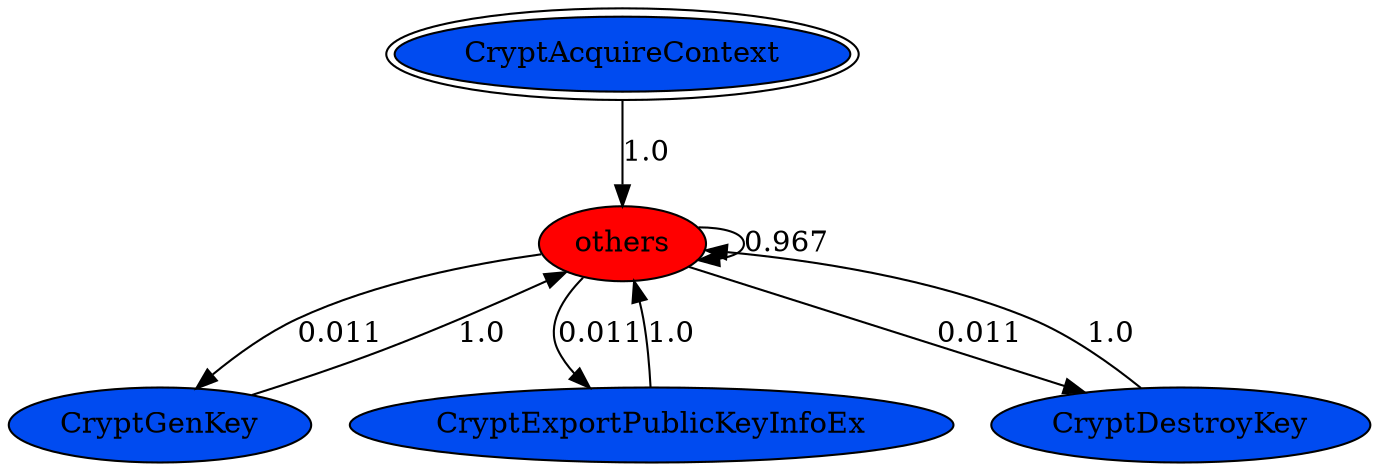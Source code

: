 digraph "./REPORTS/63677.json/API_PER_CATEGORY/CryptExportPublicKeyInfoEx.exe_6332_Cryptography_API_per_Category_Transition_Matrix" {
	CryptAcquireContext [label=CryptAcquireContext fillcolor="#004bf0" peripheries=2 style=filled]
	others [label=others fillcolor=red style=filled]
	CryptAcquireContext -> others [label=1.0 fontcolor=black]
	others -> others [label=0.967 fontcolor=black]
	CryptGenKey [label=CryptGenKey fillcolor="#004bf0" style=filled]
	others -> CryptGenKey [label=0.011 fontcolor=black]
	CryptExportPublicKeyInfoEx [label=CryptExportPublicKeyInfoEx fillcolor="#004bf0" style=filled]
	others -> CryptExportPublicKeyInfoEx [label=0.011 fontcolor=black]
	CryptDestroyKey [label=CryptDestroyKey fillcolor="#004bf0" style=filled]
	others -> CryptDestroyKey [label=0.011 fontcolor=black]
	CryptGenKey -> others [label=1.0 fontcolor=black]
	CryptExportPublicKeyInfoEx -> others [label=1.0 fontcolor=black]
	CryptDestroyKey -> others [label=1.0 fontcolor=black]
}
